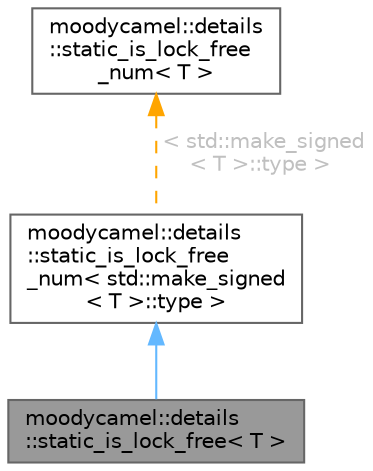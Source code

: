 digraph "moodycamel::details::static_is_lock_free&lt; T &gt;"
{
 // INTERACTIVE_SVG=YES
 // LATEX_PDF_SIZE
  bgcolor="transparent";
  edge [fontname=Helvetica,fontsize=10,labelfontname=Helvetica,labelfontsize=10];
  node [fontname=Helvetica,fontsize=10,shape=box,height=0.2,width=0.4];
  Node1 [id="Node000001",label="moodycamel::details\l::static_is_lock_free\< T \>",height=0.2,width=0.4,color="gray40", fillcolor="grey60", style="filled", fontcolor="black",tooltip=" "];
  Node2 -> Node1 [id="edge1_Node000001_Node000002",dir="back",color="steelblue1",style="solid",tooltip=" "];
  Node2 [id="Node000002",label="moodycamel::details\l::static_is_lock_free\l_num\< std::make_signed\l\< T \>::type \>",height=0.2,width=0.4,color="gray40", fillcolor="white", style="filled",URL="$dc/d06/structmoodycamel_1_1details_1_1static__is__lock__free__num.html",tooltip=" "];
  Node3 -> Node2 [id="edge2_Node000002_Node000003",dir="back",color="orange",style="dashed",tooltip=" ",label=" \< std::make_signed\l\< T \>::type \>",fontcolor="grey" ];
  Node3 [id="Node000003",label="moodycamel::details\l::static_is_lock_free\l_num\< T \>",height=0.2,width=0.4,color="gray40", fillcolor="white", style="filled",URL="$dc/d06/structmoodycamel_1_1details_1_1static__is__lock__free__num.html",tooltip=" "];
}
